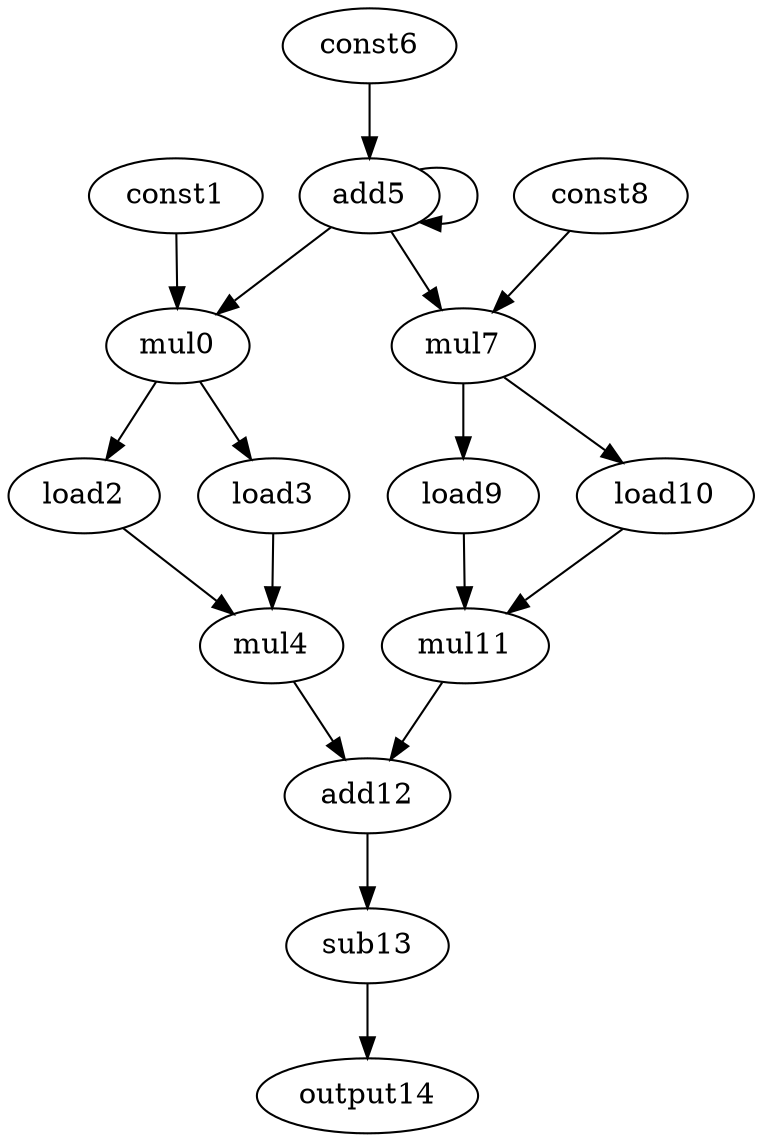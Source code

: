 digraph G {
mul0[opcode=mul];
const1[opcode=const];
load2[opcode=load];
load3[opcode=load];
mul4[opcode=mul];
add5[opcode=add];
const6[opcode=const];
mul7[opcode=mul];
const8[opcode=const];
load9[opcode=load];
load10[opcode=load];
mul11[opcode=mul];
add12[opcode=add];
sub13[opcode=sub];
output14[opcode=output];
load2->mul4[operand=1]; //load->mul
load3->mul4[operand=0]; //load->mul
mul4->add12[operand=1]; //mul->add
add5->mul7[operand=1]; //add->gep_mul
add5->mul0[operand=1]; //add->gep_mul
add5->add5[operand=0]; //add->add
load9->mul11[operand=1]; //load->mul
load10->mul11[operand=0]; //load->mul
mul11->add12[operand=0]; //mul->add
add12->sub13[operand=1]; //add->sub
sub13->output14[operand=0]; //sub->output
const1->mul0[operand=0]; //gep_const->gep_mul
mul0->load2[operand=0]; //gep_mul->load
mul0->load3[operand=0]; //gep_mul->load
const6->add5[operand=1]; //const->add
const8->mul7[operand=0]; //gep_const->gep_mul
mul7->load9[operand=0]; //gep_mul->load
mul7->load10[operand=0]; //gep_mul->load
}
